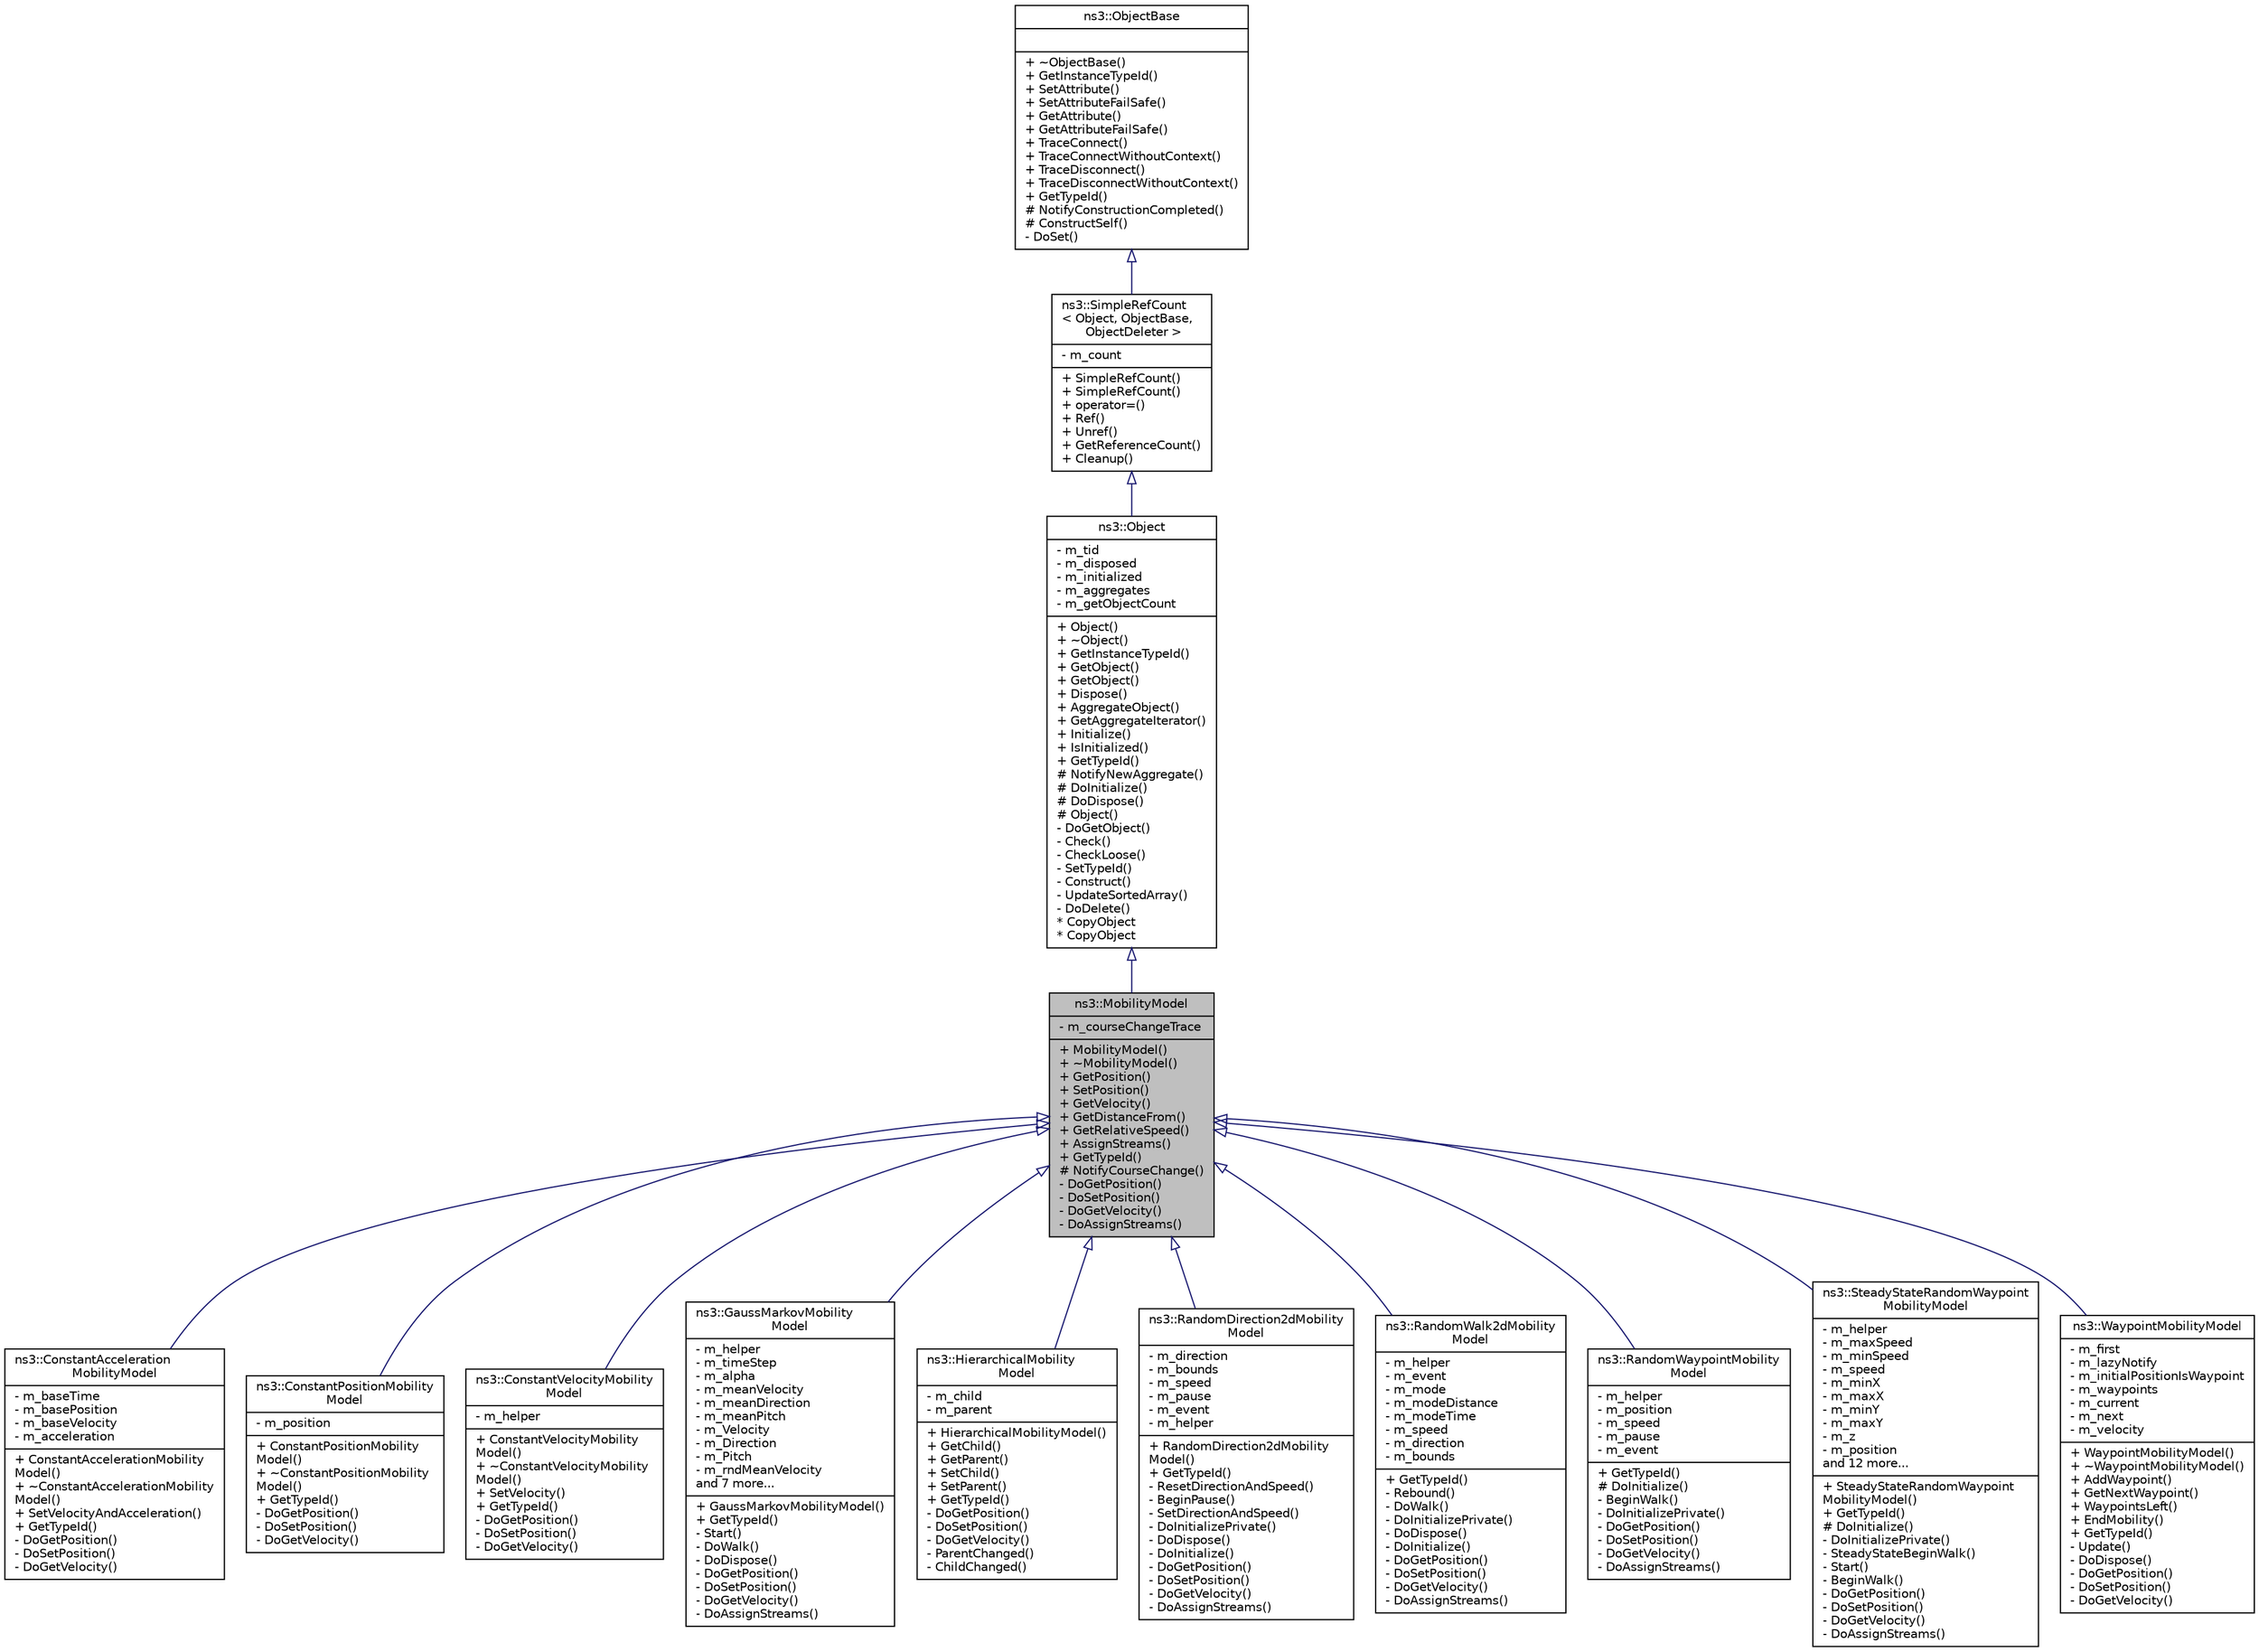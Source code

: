 digraph "ns3::MobilityModel"
{
  edge [fontname="Helvetica",fontsize="10",labelfontname="Helvetica",labelfontsize="10"];
  node [fontname="Helvetica",fontsize="10",shape=record];
  Node1 [label="{ns3::MobilityModel\n|- m_courseChangeTrace\l|+ MobilityModel()\l+ ~MobilityModel()\l+ GetPosition()\l+ SetPosition()\l+ GetVelocity()\l+ GetDistanceFrom()\l+ GetRelativeSpeed()\l+ AssignStreams()\l+ GetTypeId()\l# NotifyCourseChange()\l- DoGetPosition()\l- DoSetPosition()\l- DoGetVelocity()\l- DoAssignStreams()\l}",height=0.2,width=0.4,color="black", fillcolor="grey75", style="filled", fontcolor="black"];
  Node2 -> Node1 [dir="back",color="midnightblue",fontsize="10",style="solid",arrowtail="onormal"];
  Node2 [label="{ns3::Object\n|- m_tid\l- m_disposed\l- m_initialized\l- m_aggregates\l- m_getObjectCount\l|+ Object()\l+ ~Object()\l+ GetInstanceTypeId()\l+ GetObject()\l+ GetObject()\l+ Dispose()\l+ AggregateObject()\l+ GetAggregateIterator()\l+ Initialize()\l+ IsInitialized()\l+ GetTypeId()\l# NotifyNewAggregate()\l# DoInitialize()\l# DoDispose()\l# Object()\l- DoGetObject()\l- Check()\l- CheckLoose()\l- SetTypeId()\l- Construct()\l- UpdateSortedArray()\l- DoDelete()\l* CopyObject\l* CopyObject\l}",height=0.2,width=0.4,color="black", fillcolor="white", style="filled",URL="$d9/d77/classns3_1_1Object.html",tooltip="A base class which provides memory management and object aggregation. "];
  Node3 -> Node2 [dir="back",color="midnightblue",fontsize="10",style="solid",arrowtail="onormal"];
  Node3 [label="{ns3::SimpleRefCount\l\< Object, ObjectBase,\l ObjectDeleter \>\n|- m_count\l|+ SimpleRefCount()\l+ SimpleRefCount()\l+ operator=()\l+ Ref()\l+ Unref()\l+ GetReferenceCount()\l+ Cleanup()\l}",height=0.2,width=0.4,color="black", fillcolor="white", style="filled",URL="$da/da1/classns3_1_1SimpleRefCount.html"];
  Node4 -> Node3 [dir="back",color="midnightblue",fontsize="10",style="solid",arrowtail="onormal"];
  Node4 [label="{ns3::ObjectBase\n||+ ~ObjectBase()\l+ GetInstanceTypeId()\l+ SetAttribute()\l+ SetAttributeFailSafe()\l+ GetAttribute()\l+ GetAttributeFailSafe()\l+ TraceConnect()\l+ TraceConnectWithoutContext()\l+ TraceDisconnect()\l+ TraceDisconnectWithoutContext()\l+ GetTypeId()\l# NotifyConstructionCompleted()\l# ConstructSelf()\l- DoSet()\l}",height=0.2,width=0.4,color="black", fillcolor="white", style="filled",URL="$d2/dac/classns3_1_1ObjectBase.html",tooltip="Anchor the ns-3 type and attribute system. "];
  Node1 -> Node5 [dir="back",color="midnightblue",fontsize="10",style="solid",arrowtail="onormal"];
  Node5 [label="{ns3::ConstantAcceleration\lMobilityModel\n|- m_baseTime\l- m_basePosition\l- m_baseVelocity\l- m_acceleration\l|+ ConstantAccelerationMobility\lModel()\l+ ~ConstantAccelerationMobility\lModel()\l+ SetVelocityAndAcceleration()\l+ GetTypeId()\l- DoGetPosition()\l- DoSetPosition()\l- DoGetVelocity()\l}",height=0.2,width=0.4,color="black", fillcolor="white", style="filled",URL="$d1/d36/classns3_1_1ConstantAccelerationMobilityModel.html",tooltip="Mobility model for which the current acceleration does not change once it has been set and until it i..."];
  Node1 -> Node6 [dir="back",color="midnightblue",fontsize="10",style="solid",arrowtail="onormal"];
  Node6 [label="{ns3::ConstantPositionMobility\lModel\n|- m_position\l|+ ConstantPositionMobility\lModel()\l+ ~ConstantPositionMobility\lModel()\l+ GetTypeId()\l- DoGetPosition()\l- DoSetPosition()\l- DoGetVelocity()\l}",height=0.2,width=0.4,color="black", fillcolor="white", style="filled",URL="$da/d91/classns3_1_1ConstantPositionMobilityModel.html",tooltip="Mobility model for which the current position does not change once it has been set and until it is se..."];
  Node1 -> Node7 [dir="back",color="midnightblue",fontsize="10",style="solid",arrowtail="onormal"];
  Node7 [label="{ns3::ConstantVelocityMobility\lModel\n|- m_helper\l|+ ConstantVelocityMobility\lModel()\l+ ~ConstantVelocityMobility\lModel()\l+ SetVelocity()\l+ GetTypeId()\l- DoGetPosition()\l- DoSetPosition()\l- DoGetVelocity()\l}",height=0.2,width=0.4,color="black", fillcolor="white", style="filled",URL="$df/dc3/classns3_1_1ConstantVelocityMobilityModel.html",tooltip="Mobility model for which the current speed does not change once it has been set and until it is set a..."];
  Node1 -> Node8 [dir="back",color="midnightblue",fontsize="10",style="solid",arrowtail="onormal"];
  Node8 [label="{ns3::GaussMarkovMobility\lModel\n|- m_helper\l- m_timeStep\l- m_alpha\l- m_meanVelocity\l- m_meanDirection\l- m_meanPitch\l- m_Velocity\l- m_Direction\l- m_Pitch\l- m_rndMeanVelocity\land 7 more...\l|+ GaussMarkovMobilityModel()\l+ GetTypeId()\l- Start()\l- DoWalk()\l- DoDispose()\l- DoGetPosition()\l- DoSetPosition()\l- DoGetVelocity()\l- DoAssignStreams()\l}",height=0.2,width=0.4,color="black", fillcolor="white", style="filled",URL="$db/dd2/classns3_1_1GaussMarkovMobilityModel.html",tooltip="Gauss-Markov mobility model. "];
  Node1 -> Node9 [dir="back",color="midnightblue",fontsize="10",style="solid",arrowtail="onormal"];
  Node9 [label="{ns3::HierarchicalMobility\lModel\n|- m_child\l- m_parent\l|+ HierarchicalMobilityModel()\l+ GetChild()\l+ GetParent()\l+ SetChild()\l+ SetParent()\l+ GetTypeId()\l- DoGetPosition()\l- DoSetPosition()\l- DoGetVelocity()\l- ParentChanged()\l- ChildChanged()\l}",height=0.2,width=0.4,color="black", fillcolor="white", style="filled",URL="$d3/d44/classns3_1_1HierarchicalMobilityModel.html",tooltip="Hierarchical mobility model. "];
  Node1 -> Node10 [dir="back",color="midnightblue",fontsize="10",style="solid",arrowtail="onormal"];
  Node10 [label="{ns3::RandomDirection2dMobility\lModel\n|- m_direction\l- m_bounds\l- m_speed\l- m_pause\l- m_event\l- m_helper\l|+ RandomDirection2dMobility\lModel()\l+ GetTypeId()\l- ResetDirectionAndSpeed()\l- BeginPause()\l- SetDirectionAndSpeed()\l- DoInitializePrivate()\l- DoDispose()\l- DoInitialize()\l- DoGetPosition()\l- DoSetPosition()\l- DoGetVelocity()\l- DoAssignStreams()\l}",height=0.2,width=0.4,color="black", fillcolor="white", style="filled",URL="$dc/d1a/classns3_1_1RandomDirection2dMobilityModel.html",tooltip="Random direction mobility model. "];
  Node1 -> Node11 [dir="back",color="midnightblue",fontsize="10",style="solid",arrowtail="onormal"];
  Node11 [label="{ns3::RandomWalk2dMobility\lModel\n|- m_helper\l- m_event\l- m_mode\l- m_modeDistance\l- m_modeTime\l- m_speed\l- m_direction\l- m_bounds\l|+ GetTypeId()\l- Rebound()\l- DoWalk()\l- DoInitializePrivate()\l- DoDispose()\l- DoInitialize()\l- DoGetPosition()\l- DoSetPosition()\l- DoGetVelocity()\l- DoAssignStreams()\l}",height=0.2,width=0.4,color="black", fillcolor="white", style="filled",URL="$d9/d99/classns3_1_1RandomWalk2dMobilityModel.html",tooltip="2D random walk mobility model. "];
  Node1 -> Node12 [dir="back",color="midnightblue",fontsize="10",style="solid",arrowtail="onormal"];
  Node12 [label="{ns3::RandomWaypointMobility\lModel\n|- m_helper\l- m_position\l- m_speed\l- m_pause\l- m_event\l|+ GetTypeId()\l# DoInitialize()\l- BeginWalk()\l- DoInitializePrivate()\l- DoGetPosition()\l- DoSetPosition()\l- DoGetVelocity()\l- DoAssignStreams()\l}",height=0.2,width=0.4,color="black", fillcolor="white", style="filled",URL="$d4/d09/classns3_1_1RandomWaypointMobilityModel.html",tooltip="Random waypoint mobility model. "];
  Node1 -> Node13 [dir="back",color="midnightblue",fontsize="10",style="solid",arrowtail="onormal"];
  Node13 [label="{ns3::SteadyStateRandomWaypoint\lMobilityModel\n|- m_helper\l- m_maxSpeed\l- m_minSpeed\l- m_speed\l- m_minX\l- m_maxX\l- m_minY\l- m_maxY\l- m_z\l- m_position\land 12 more...\l|+ SteadyStateRandomWaypoint\lMobilityModel()\l+ GetTypeId()\l# DoInitialize()\l- DoInitializePrivate()\l- SteadyStateBeginWalk()\l- Start()\l- BeginWalk()\l- DoGetPosition()\l- DoSetPosition()\l- DoGetVelocity()\l- DoAssignStreams()\l}",height=0.2,width=0.4,color="black", fillcolor="white", style="filled",URL="$d9/d91/classns3_1_1SteadyStateRandomWaypointMobilityModel.html",tooltip="Steady-state random waypoint mobility model. "];
  Node1 -> Node14 [dir="back",color="midnightblue",fontsize="10",style="solid",arrowtail="onormal"];
  Node14 [label="{ns3::WaypointMobilityModel\n|- m_first\l- m_lazyNotify\l- m_initialPositionIsWaypoint\l- m_waypoints\l- m_current\l- m_next\l- m_velocity\l|+ WaypointMobilityModel()\l+ ~WaypointMobilityModel()\l+ AddWaypoint()\l+ GetNextWaypoint()\l+ WaypointsLeft()\l+ EndMobility()\l+ GetTypeId()\l- Update()\l- DoDispose()\l- DoGetPosition()\l- DoSetPosition()\l- DoGetVelocity()\l}",height=0.2,width=0.4,color="black", fillcolor="white", style="filled",URL="$d0/d89/classns3_1_1WaypointMobilityModel.html",tooltip="Waypoint-based mobility model. "];
}
